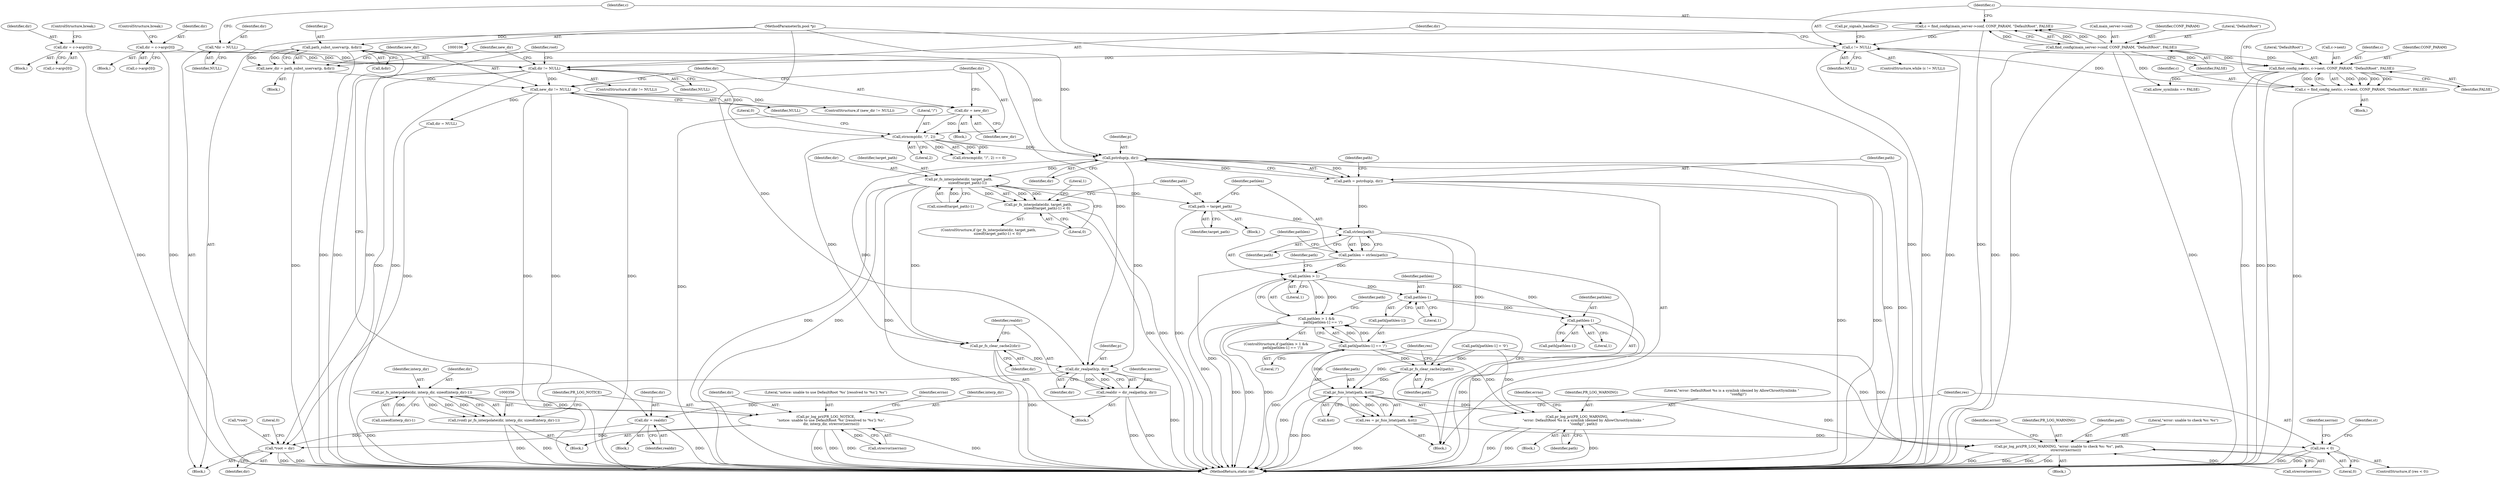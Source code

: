 digraph "1_proftpd_349addc3be4fcdad9bd4ec01ad1ccd916c898ed8@API" {
"1000230" [label="(Call,pstrdup(p, dir))"];
"1000189" [label="(Call,path_subst_uservar(p, &dir))"];
"1000107" [label="(MethodParameterIn,pool *p)"];
"1000203" [label="(Call,strncmp(dir, \"/\", 2))"];
"1000198" [label="(Call,dir = new_dir)"];
"1000194" [label="(Call,new_dir != NULL)"];
"1000187" [label="(Call,new_dir = path_subst_uservar(p, &dir))"];
"1000182" [label="(Call,dir != NULL)"];
"1000116" [label="(Call,*dir = NULL)"];
"1000163" [label="(Call,dir = c->argv[0])"];
"1000142" [label="(Call,dir = c->argv[0])"];
"1000130" [label="(Call,c != NULL)"];
"1000171" [label="(Call,c = find_config_next(c, c->next, CONF_PARAM, \"DefaultRoot\", FALSE))"];
"1000173" [label="(Call,find_config_next(c, c->next, CONF_PARAM, \"DefaultRoot\", FALSE))"];
"1000122" [label="(Call,find_config(main_server->conf, CONF_PARAM, \"DefaultRoot\", FALSE))"];
"1000120" [label="(Call,c = find_config(main_server->conf, CONF_PARAM, \"DefaultRoot\", FALSE))"];
"1000228" [label="(Call,path = pstrdup(p, dir))"];
"1000264" [label="(Call,strlen(path))"];
"1000262" [label="(Call,pathlen = strlen(path))"];
"1000268" [label="(Call,pathlen > 1)"];
"1000267" [label="(Call,pathlen > 1 &&\n            path[pathlen-1] == '/')"];
"1000274" [label="(Call,pathlen-1)"];
"1000282" [label="(Call,pathlen-1)"];
"1000271" [label="(Call,path[pathlen-1] == '/')"];
"1000286" [label="(Call,pr_fs_clear_cache2(path))"];
"1000290" [label="(Call,pr_fsio_lstat(path, &st))"];
"1000288" [label="(Call,res = pr_fsio_lstat(path, &st))"];
"1000295" [label="(Call,res < 0)"];
"1000302" [label="(Call,pr_log_pri(PR_LOG_WARNING, \"error: unable to check %s: %s\", path,\n            strerror(xerrno)))"];
"1000320" [label="(Call,pr_log_pri(PR_LOG_WARNING,\n            \"error: DefaultRoot %s is a symlink (denied by AllowChrootSymlinks \"\n            \"config)\", path))"];
"1000247" [label="(Call,pr_fs_interpolate(dir, target_path,\n                sizeof(target_path)-1))"];
"1000246" [label="(Call,pr_fs_interpolate(dir, target_path,\n                sizeof(target_path)-1) < 0)"];
"1000259" [label="(Call,path = target_path)"];
"1000330" [label="(Call,pr_fs_clear_cache2(dir))"];
"1000335" [label="(Call,dir_realpath(p, dir))"];
"1000333" [label="(Call,realdir = dir_realpath(p, dir))"];
"1000344" [label="(Call,dir = realdir)"];
"1000374" [label="(Call,*root = dir)"];
"1000357" [label="(Call,pr_fs_interpolate(dir, interp_dir, sizeof(interp_dir)-1))"];
"1000355" [label="(Call,(void) pr_fs_interpolate(dir, interp_dir, sizeof(interp_dir)-1))"];
"1000364" [label="(Call,pr_log_pri(PR_LOG_NOTICE,\n          \"notice: unable to use DefaultRoot '%s' [resolved to '%s']: %s\",\n          dir, interp_dir, strerror(xerrno)))"];
"1000292" [label="(Call,&st)"];
"1000182" [label="(Call,dir != NULL)"];
"1000128" [label="(Identifier,FALSE)"];
"1000220" [label="(Call,allow_symlinks == FALSE)"];
"1000258" [label="(Literal,1)"];
"1000232" [label="(Identifier,dir)"];
"1000273" [label="(Identifier,path)"];
"1000270" [label="(Literal,1)"];
"1000380" [label="(MethodReturn,static int)"];
"1000117" [label="(Identifier,dir)"];
"1000141" [label="(Block,)"];
"1000277" [label="(Literal,'/')"];
"1000213" [label="(Block,)"];
"1000118" [label="(Identifier,NULL)"];
"1000271" [label="(Call,path[pathlen-1] == '/')"];
"1000290" [label="(Call,pr_fsio_lstat(path, &st))"];
"1000346" [label="(Identifier,realdir)"];
"1000178" [label="(Identifier,CONF_PARAM)"];
"1000344" [label="(Call,dir = realdir)"];
"1000162" [label="(Block,)"];
"1000265" [label="(Identifier,path)"];
"1000304" [label="(Literal,\"error: unable to check %s: %s\")"];
"1000228" [label="(Call,path = pstrdup(p, dir))"];
"1000275" [label="(Identifier,pathlen)"];
"1000116" [label="(Call,*dir = NULL)"];
"1000195" [label="(Identifier,new_dir)"];
"1000179" [label="(Literal,\"DefaultRoot\")"];
"1000306" [label="(Call,strerror(xerrno))"];
"1000170" [label="(ControlStructure,break;)"];
"1000132" [label="(Identifier,NULL)"];
"1000209" [label="(Call,dir = NULL)"];
"1000379" [label="(Literal,0)"];
"1000236" [label="(Identifier,path)"];
"1000123" [label="(Call,main_server->conf)"];
"1000144" [label="(Call,c->argv[0])"];
"1000325" [label="(Identifier,errno)"];
"1000126" [label="(Identifier,CONF_PARAM)"];
"1000287" [label="(Identifier,path)"];
"1000321" [label="(Identifier,PR_LOG_WARNING)"];
"1000319" [label="(Block,)"];
"1000247" [label="(Call,pr_fs_interpolate(dir, target_path,\n                sizeof(target_path)-1))"];
"1000334" [label="(Identifier,realdir)"];
"1000335" [label="(Call,dir_realpath(p, dir))"];
"1000367" [label="(Identifier,dir)"];
"1000143" [label="(Identifier,dir)"];
"1000291" [label="(Identifier,path)"];
"1000297" [label="(Literal,0)"];
"1000331" [label="(Identifier,dir)"];
"1000206" [label="(Literal,2)"];
"1000205" [label="(Literal,\"/\")"];
"1000248" [label="(Identifier,dir)"];
"1000171" [label="(Call,c = find_config_next(c, c->next, CONF_PARAM, \"DefaultRoot\", FALSE))"];
"1000323" [label="(Identifier,path)"];
"1000189" [label="(Call,path_subst_uservar(p, &dir))"];
"1000120" [label="(Call,c = find_config(main_server->conf, CONF_PARAM, \"DefaultRoot\", FALSE))"];
"1000142" [label="(Call,dir = c->argv[0])"];
"1000164" [label="(Identifier,dir)"];
"1000309" [label="(Identifier,errno)"];
"1000200" [label="(Identifier,new_dir)"];
"1000264" [label="(Call,strlen(path))"];
"1000245" [label="(ControlStructure,if (pr_fs_interpolate(dir, target_path,\n                sizeof(target_path)-1) < 0))"];
"1000375" [label="(Call,*root)"];
"1000149" [label="(ControlStructure,break;)"];
"1000244" [label="(Block,)"];
"1000272" [label="(Call,path[pathlen-1])"];
"1000263" [label="(Identifier,pathlen)"];
"1000365" [label="(Identifier,PR_LOG_NOTICE)"];
"1000288" [label="(Call,res = pr_fsio_lstat(path, &st))"];
"1000343" [label="(Block,)"];
"1000260" [label="(Identifier,path)"];
"1000231" [label="(Identifier,p)"];
"1000296" [label="(Identifier,res)"];
"1000279" [label="(Call,path[pathlen-1] = '\0')"];
"1000348" [label="(Block,)"];
"1000175" [label="(Call,c->next)"];
"1000250" [label="(Call,sizeof(target_path)-1)"];
"1000330" [label="(Call,pr_fs_clear_cache2(dir))"];
"1000345" [label="(Identifier,dir)"];
"1000122" [label="(Call,find_config(main_server->conf, CONF_PARAM, \"DefaultRoot\", FALSE))"];
"1000281" [label="(Identifier,path)"];
"1000294" [label="(ControlStructure,if (res < 0))"];
"1000366" [label="(Literal,\"notice: unable to use DefaultRoot '%s' [resolved to '%s']: %s\")"];
"1000130" [label="(Call,c != NULL)"];
"1000360" [label="(Call,sizeof(interp_dir)-1)"];
"1000372" [label="(Identifier,errno)"];
"1000249" [label="(Identifier,target_path)"];
"1000303" [label="(Identifier,PR_LOG_WARNING)"];
"1000204" [label="(Identifier,dir)"];
"1000110" [label="(Block,)"];
"1000305" [label="(Identifier,path)"];
"1000190" [label="(Identifier,p)"];
"1000359" [label="(Identifier,interp_dir)"];
"1000337" [label="(Identifier,dir)"];
"1000289" [label="(Identifier,res)"];
"1000230" [label="(Call,pstrdup(p, dir))"];
"1000376" [label="(Identifier,root)"];
"1000183" [label="(Identifier,dir)"];
"1000320" [label="(Call,pr_log_pri(PR_LOG_WARNING,\n            \"error: DefaultRoot %s is a symlink (denied by AllowChrootSymlinks \"\n            \"config)\", path))"];
"1000300" [label="(Identifier,xerrno)"];
"1000133" [label="(Block,)"];
"1000131" [label="(Identifier,c)"];
"1000107" [label="(MethodParameterIn,pool *p)"];
"1000127" [label="(Literal,\"DefaultRoot\")"];
"1000282" [label="(Call,pathlen-1)"];
"1000269" [label="(Identifier,pathlen)"];
"1000268" [label="(Call,pathlen > 1)"];
"1000358" [label="(Identifier,dir)"];
"1000283" [label="(Identifier,pathlen)"];
"1000368" [label="(Identifier,interp_dir)"];
"1000134" [label="(Call,pr_signals_handle())"];
"1000274" [label="(Call,pathlen-1)"];
"1000174" [label="(Identifier,c)"];
"1000280" [label="(Call,path[pathlen-1])"];
"1000276" [label="(Literal,1)"];
"1000317" [label="(Identifier,st)"];
"1000336" [label="(Identifier,p)"];
"1000259" [label="(Call,path = target_path)"];
"1000262" [label="(Call,pathlen = strlen(path))"];
"1000121" [label="(Identifier,c)"];
"1000364" [label="(Call,pr_log_pri(PR_LOG_NOTICE,\n          \"notice: unable to use DefaultRoot '%s' [resolved to '%s']: %s\",\n          dir, interp_dir, strerror(xerrno)))"];
"1000254" [label="(Literal,0)"];
"1000369" [label="(Call,strerror(xerrno))"];
"1000197" [label="(Block,)"];
"1000188" [label="(Identifier,new_dir)"];
"1000198" [label="(Call,dir = new_dir)"];
"1000196" [label="(Identifier,NULL)"];
"1000355" [label="(Call,(void) pr_fs_interpolate(dir, interp_dir, sizeof(interp_dir)-1))"];
"1000374" [label="(Call,*root = dir)"];
"1000267" [label="(Call,pathlen > 1 &&\n            path[pathlen-1] == '/')"];
"1000246" [label="(Call,pr_fs_interpolate(dir, target_path,\n                sizeof(target_path)-1) < 0)"];
"1000191" [label="(Call,&dir)"];
"1000223" [label="(Block,)"];
"1000194" [label="(Call,new_dir != NULL)"];
"1000180" [label="(Identifier,FALSE)"];
"1000284" [label="(Literal,1)"];
"1000295" [label="(Call,res < 0)"];
"1000165" [label="(Call,c->argv[0])"];
"1000286" [label="(Call,pr_fs_clear_cache2(path))"];
"1000184" [label="(Identifier,NULL)"];
"1000203" [label="(Call,strncmp(dir, \"/\", 2))"];
"1000298" [label="(Block,)"];
"1000129" [label="(ControlStructure,while (c != NULL))"];
"1000229" [label="(Identifier,path)"];
"1000266" [label="(ControlStructure,if (pathlen > 1 &&\n            path[pathlen-1] == '/'))"];
"1000207" [label="(Literal,0)"];
"1000187" [label="(Call,new_dir = path_subst_uservar(p, &dir))"];
"1000377" [label="(Identifier,dir)"];
"1000163" [label="(Call,dir = c->argv[0])"];
"1000322" [label="(Literal,\"error: DefaultRoot %s is a symlink (denied by AllowChrootSymlinks \"\n            \"config)\")"];
"1000202" [label="(Call,strncmp(dir, \"/\", 2) == 0)"];
"1000261" [label="(Identifier,target_path)"];
"1000357" [label="(Call,pr_fs_interpolate(dir, interp_dir, sizeof(interp_dir)-1))"];
"1000173" [label="(Call,find_config_next(c, c->next, CONF_PARAM, \"DefaultRoot\", FALSE))"];
"1000333" [label="(Call,realdir = dir_realpath(p, dir))"];
"1000339" [label="(Identifier,xerrno)"];
"1000172" [label="(Identifier,c)"];
"1000185" [label="(Block,)"];
"1000199" [label="(Identifier,dir)"];
"1000193" [label="(ControlStructure,if (new_dir != NULL))"];
"1000302" [label="(Call,pr_log_pri(PR_LOG_WARNING, \"error: unable to check %s: %s\", path,\n            strerror(xerrno)))"];
"1000181" [label="(ControlStructure,if (dir != NULL))"];
"1000230" -> "1000228"  [label="AST: "];
"1000230" -> "1000232"  [label="CFG: "];
"1000231" -> "1000230"  [label="AST: "];
"1000232" -> "1000230"  [label="AST: "];
"1000228" -> "1000230"  [label="CFG: "];
"1000230" -> "1000380"  [label="DDG: "];
"1000230" -> "1000380"  [label="DDG: "];
"1000230" -> "1000228"  [label="DDG: "];
"1000230" -> "1000228"  [label="DDG: "];
"1000189" -> "1000230"  [label="DDG: "];
"1000107" -> "1000230"  [label="DDG: "];
"1000203" -> "1000230"  [label="DDG: "];
"1000230" -> "1000247"  [label="DDG: "];
"1000230" -> "1000330"  [label="DDG: "];
"1000230" -> "1000335"  [label="DDG: "];
"1000189" -> "1000187"  [label="AST: "];
"1000189" -> "1000191"  [label="CFG: "];
"1000190" -> "1000189"  [label="AST: "];
"1000191" -> "1000189"  [label="AST: "];
"1000187" -> "1000189"  [label="CFG: "];
"1000189" -> "1000380"  [label="DDG: "];
"1000189" -> "1000380"  [label="DDG: "];
"1000189" -> "1000187"  [label="DDG: "];
"1000189" -> "1000187"  [label="DDG: "];
"1000107" -> "1000189"  [label="DDG: "];
"1000189" -> "1000335"  [label="DDG: "];
"1000107" -> "1000106"  [label="AST: "];
"1000107" -> "1000380"  [label="DDG: "];
"1000107" -> "1000335"  [label="DDG: "];
"1000203" -> "1000202"  [label="AST: "];
"1000203" -> "1000206"  [label="CFG: "];
"1000204" -> "1000203"  [label="AST: "];
"1000205" -> "1000203"  [label="AST: "];
"1000206" -> "1000203"  [label="AST: "];
"1000207" -> "1000203"  [label="CFG: "];
"1000203" -> "1000202"  [label="DDG: "];
"1000203" -> "1000202"  [label="DDG: "];
"1000203" -> "1000202"  [label="DDG: "];
"1000198" -> "1000203"  [label="DDG: "];
"1000182" -> "1000203"  [label="DDG: "];
"1000203" -> "1000330"  [label="DDG: "];
"1000198" -> "1000197"  [label="AST: "];
"1000198" -> "1000200"  [label="CFG: "];
"1000199" -> "1000198"  [label="AST: "];
"1000200" -> "1000198"  [label="AST: "];
"1000204" -> "1000198"  [label="CFG: "];
"1000198" -> "1000380"  [label="DDG: "];
"1000194" -> "1000198"  [label="DDG: "];
"1000194" -> "1000193"  [label="AST: "];
"1000194" -> "1000196"  [label="CFG: "];
"1000195" -> "1000194"  [label="AST: "];
"1000196" -> "1000194"  [label="AST: "];
"1000199" -> "1000194"  [label="CFG: "];
"1000204" -> "1000194"  [label="CFG: "];
"1000194" -> "1000380"  [label="DDG: "];
"1000194" -> "1000380"  [label="DDG: "];
"1000194" -> "1000380"  [label="DDG: "];
"1000187" -> "1000194"  [label="DDG: "];
"1000182" -> "1000194"  [label="DDG: "];
"1000194" -> "1000209"  [label="DDG: "];
"1000187" -> "1000185"  [label="AST: "];
"1000188" -> "1000187"  [label="AST: "];
"1000195" -> "1000187"  [label="CFG: "];
"1000187" -> "1000380"  [label="DDG: "];
"1000182" -> "1000181"  [label="AST: "];
"1000182" -> "1000184"  [label="CFG: "];
"1000183" -> "1000182"  [label="AST: "];
"1000184" -> "1000182"  [label="AST: "];
"1000188" -> "1000182"  [label="CFG: "];
"1000376" -> "1000182"  [label="CFG: "];
"1000182" -> "1000380"  [label="DDG: "];
"1000182" -> "1000380"  [label="DDG: "];
"1000116" -> "1000182"  [label="DDG: "];
"1000163" -> "1000182"  [label="DDG: "];
"1000142" -> "1000182"  [label="DDG: "];
"1000130" -> "1000182"  [label="DDG: "];
"1000182" -> "1000374"  [label="DDG: "];
"1000116" -> "1000110"  [label="AST: "];
"1000116" -> "1000118"  [label="CFG: "];
"1000117" -> "1000116"  [label="AST: "];
"1000118" -> "1000116"  [label="AST: "];
"1000121" -> "1000116"  [label="CFG: "];
"1000163" -> "1000162"  [label="AST: "];
"1000163" -> "1000165"  [label="CFG: "];
"1000164" -> "1000163"  [label="AST: "];
"1000165" -> "1000163"  [label="AST: "];
"1000170" -> "1000163"  [label="CFG: "];
"1000163" -> "1000380"  [label="DDG: "];
"1000142" -> "1000141"  [label="AST: "];
"1000142" -> "1000144"  [label="CFG: "];
"1000143" -> "1000142"  [label="AST: "];
"1000144" -> "1000142"  [label="AST: "];
"1000149" -> "1000142"  [label="CFG: "];
"1000142" -> "1000380"  [label="DDG: "];
"1000130" -> "1000129"  [label="AST: "];
"1000130" -> "1000132"  [label="CFG: "];
"1000131" -> "1000130"  [label="AST: "];
"1000132" -> "1000130"  [label="AST: "];
"1000134" -> "1000130"  [label="CFG: "];
"1000183" -> "1000130"  [label="CFG: "];
"1000130" -> "1000380"  [label="DDG: "];
"1000130" -> "1000380"  [label="DDG: "];
"1000171" -> "1000130"  [label="DDG: "];
"1000120" -> "1000130"  [label="DDG: "];
"1000130" -> "1000173"  [label="DDG: "];
"1000171" -> "1000133"  [label="AST: "];
"1000171" -> "1000173"  [label="CFG: "];
"1000172" -> "1000171"  [label="AST: "];
"1000173" -> "1000171"  [label="AST: "];
"1000131" -> "1000171"  [label="CFG: "];
"1000171" -> "1000380"  [label="DDG: "];
"1000173" -> "1000171"  [label="DDG: "];
"1000173" -> "1000171"  [label="DDG: "];
"1000173" -> "1000171"  [label="DDG: "];
"1000173" -> "1000171"  [label="DDG: "];
"1000173" -> "1000171"  [label="DDG: "];
"1000173" -> "1000180"  [label="CFG: "];
"1000174" -> "1000173"  [label="AST: "];
"1000175" -> "1000173"  [label="AST: "];
"1000178" -> "1000173"  [label="AST: "];
"1000179" -> "1000173"  [label="AST: "];
"1000180" -> "1000173"  [label="AST: "];
"1000173" -> "1000380"  [label="DDG: "];
"1000173" -> "1000380"  [label="DDG: "];
"1000173" -> "1000380"  [label="DDG: "];
"1000122" -> "1000173"  [label="DDG: "];
"1000122" -> "1000173"  [label="DDG: "];
"1000173" -> "1000220"  [label="DDG: "];
"1000122" -> "1000120"  [label="AST: "];
"1000122" -> "1000128"  [label="CFG: "];
"1000123" -> "1000122"  [label="AST: "];
"1000126" -> "1000122"  [label="AST: "];
"1000127" -> "1000122"  [label="AST: "];
"1000128" -> "1000122"  [label="AST: "];
"1000120" -> "1000122"  [label="CFG: "];
"1000122" -> "1000380"  [label="DDG: "];
"1000122" -> "1000380"  [label="DDG: "];
"1000122" -> "1000380"  [label="DDG: "];
"1000122" -> "1000120"  [label="DDG: "];
"1000122" -> "1000120"  [label="DDG: "];
"1000122" -> "1000120"  [label="DDG: "];
"1000122" -> "1000120"  [label="DDG: "];
"1000122" -> "1000220"  [label="DDG: "];
"1000120" -> "1000110"  [label="AST: "];
"1000121" -> "1000120"  [label="AST: "];
"1000131" -> "1000120"  [label="CFG: "];
"1000120" -> "1000380"  [label="DDG: "];
"1000228" -> "1000223"  [label="AST: "];
"1000229" -> "1000228"  [label="AST: "];
"1000236" -> "1000228"  [label="CFG: "];
"1000228" -> "1000380"  [label="DDG: "];
"1000228" -> "1000380"  [label="DDG: "];
"1000228" -> "1000264"  [label="DDG: "];
"1000264" -> "1000262"  [label="AST: "];
"1000264" -> "1000265"  [label="CFG: "];
"1000265" -> "1000264"  [label="AST: "];
"1000262" -> "1000264"  [label="CFG: "];
"1000264" -> "1000262"  [label="DDG: "];
"1000259" -> "1000264"  [label="DDG: "];
"1000264" -> "1000271"  [label="DDG: "];
"1000264" -> "1000286"  [label="DDG: "];
"1000262" -> "1000223"  [label="AST: "];
"1000263" -> "1000262"  [label="AST: "];
"1000269" -> "1000262"  [label="CFG: "];
"1000262" -> "1000380"  [label="DDG: "];
"1000262" -> "1000268"  [label="DDG: "];
"1000268" -> "1000267"  [label="AST: "];
"1000268" -> "1000270"  [label="CFG: "];
"1000269" -> "1000268"  [label="AST: "];
"1000270" -> "1000268"  [label="AST: "];
"1000273" -> "1000268"  [label="CFG: "];
"1000267" -> "1000268"  [label="CFG: "];
"1000268" -> "1000380"  [label="DDG: "];
"1000268" -> "1000267"  [label="DDG: "];
"1000268" -> "1000267"  [label="DDG: "];
"1000268" -> "1000274"  [label="DDG: "];
"1000268" -> "1000282"  [label="DDG: "];
"1000267" -> "1000266"  [label="AST: "];
"1000267" -> "1000271"  [label="CFG: "];
"1000271" -> "1000267"  [label="AST: "];
"1000281" -> "1000267"  [label="CFG: "];
"1000287" -> "1000267"  [label="CFG: "];
"1000267" -> "1000380"  [label="DDG: "];
"1000267" -> "1000380"  [label="DDG: "];
"1000267" -> "1000380"  [label="DDG: "];
"1000271" -> "1000267"  [label="DDG: "];
"1000271" -> "1000267"  [label="DDG: "];
"1000274" -> "1000272"  [label="AST: "];
"1000274" -> "1000276"  [label="CFG: "];
"1000275" -> "1000274"  [label="AST: "];
"1000276" -> "1000274"  [label="AST: "];
"1000272" -> "1000274"  [label="CFG: "];
"1000274" -> "1000380"  [label="DDG: "];
"1000274" -> "1000282"  [label="DDG: "];
"1000282" -> "1000280"  [label="AST: "];
"1000282" -> "1000284"  [label="CFG: "];
"1000283" -> "1000282"  [label="AST: "];
"1000284" -> "1000282"  [label="AST: "];
"1000280" -> "1000282"  [label="CFG: "];
"1000282" -> "1000380"  [label="DDG: "];
"1000271" -> "1000277"  [label="CFG: "];
"1000272" -> "1000271"  [label="AST: "];
"1000277" -> "1000271"  [label="AST: "];
"1000271" -> "1000380"  [label="DDG: "];
"1000271" -> "1000286"  [label="DDG: "];
"1000271" -> "1000290"  [label="DDG: "];
"1000271" -> "1000302"  [label="DDG: "];
"1000271" -> "1000320"  [label="DDG: "];
"1000286" -> "1000223"  [label="AST: "];
"1000286" -> "1000287"  [label="CFG: "];
"1000287" -> "1000286"  [label="AST: "];
"1000289" -> "1000286"  [label="CFG: "];
"1000286" -> "1000380"  [label="DDG: "];
"1000279" -> "1000286"  [label="DDG: "];
"1000286" -> "1000290"  [label="DDG: "];
"1000290" -> "1000288"  [label="AST: "];
"1000290" -> "1000292"  [label="CFG: "];
"1000291" -> "1000290"  [label="AST: "];
"1000292" -> "1000290"  [label="AST: "];
"1000288" -> "1000290"  [label="CFG: "];
"1000290" -> "1000380"  [label="DDG: "];
"1000290" -> "1000380"  [label="DDG: "];
"1000290" -> "1000288"  [label="DDG: "];
"1000290" -> "1000288"  [label="DDG: "];
"1000279" -> "1000290"  [label="DDG: "];
"1000290" -> "1000302"  [label="DDG: "];
"1000290" -> "1000320"  [label="DDG: "];
"1000288" -> "1000223"  [label="AST: "];
"1000289" -> "1000288"  [label="AST: "];
"1000296" -> "1000288"  [label="CFG: "];
"1000288" -> "1000380"  [label="DDG: "];
"1000288" -> "1000295"  [label="DDG: "];
"1000295" -> "1000294"  [label="AST: "];
"1000295" -> "1000297"  [label="CFG: "];
"1000296" -> "1000295"  [label="AST: "];
"1000297" -> "1000295"  [label="AST: "];
"1000300" -> "1000295"  [label="CFG: "];
"1000317" -> "1000295"  [label="CFG: "];
"1000295" -> "1000380"  [label="DDG: "];
"1000295" -> "1000380"  [label="DDG: "];
"1000302" -> "1000298"  [label="AST: "];
"1000302" -> "1000306"  [label="CFG: "];
"1000303" -> "1000302"  [label="AST: "];
"1000304" -> "1000302"  [label="AST: "];
"1000305" -> "1000302"  [label="AST: "];
"1000306" -> "1000302"  [label="AST: "];
"1000309" -> "1000302"  [label="CFG: "];
"1000302" -> "1000380"  [label="DDG: "];
"1000302" -> "1000380"  [label="DDG: "];
"1000302" -> "1000380"  [label="DDG: "];
"1000302" -> "1000380"  [label="DDG: "];
"1000279" -> "1000302"  [label="DDG: "];
"1000306" -> "1000302"  [label="DDG: "];
"1000320" -> "1000319"  [label="AST: "];
"1000320" -> "1000323"  [label="CFG: "];
"1000321" -> "1000320"  [label="AST: "];
"1000322" -> "1000320"  [label="AST: "];
"1000323" -> "1000320"  [label="AST: "];
"1000325" -> "1000320"  [label="CFG: "];
"1000320" -> "1000380"  [label="DDG: "];
"1000320" -> "1000380"  [label="DDG: "];
"1000320" -> "1000380"  [label="DDG: "];
"1000279" -> "1000320"  [label="DDG: "];
"1000247" -> "1000246"  [label="AST: "];
"1000247" -> "1000250"  [label="CFG: "];
"1000248" -> "1000247"  [label="AST: "];
"1000249" -> "1000247"  [label="AST: "];
"1000250" -> "1000247"  [label="AST: "];
"1000254" -> "1000247"  [label="CFG: "];
"1000247" -> "1000380"  [label="DDG: "];
"1000247" -> "1000380"  [label="DDG: "];
"1000247" -> "1000380"  [label="DDG: "];
"1000247" -> "1000246"  [label="DDG: "];
"1000247" -> "1000246"  [label="DDG: "];
"1000247" -> "1000246"  [label="DDG: "];
"1000250" -> "1000247"  [label="DDG: "];
"1000247" -> "1000259"  [label="DDG: "];
"1000247" -> "1000330"  [label="DDG: "];
"1000246" -> "1000245"  [label="AST: "];
"1000246" -> "1000254"  [label="CFG: "];
"1000254" -> "1000246"  [label="AST: "];
"1000258" -> "1000246"  [label="CFG: "];
"1000260" -> "1000246"  [label="CFG: "];
"1000246" -> "1000380"  [label="DDG: "];
"1000246" -> "1000380"  [label="DDG: "];
"1000259" -> "1000244"  [label="AST: "];
"1000259" -> "1000261"  [label="CFG: "];
"1000260" -> "1000259"  [label="AST: "];
"1000261" -> "1000259"  [label="AST: "];
"1000263" -> "1000259"  [label="CFG: "];
"1000259" -> "1000380"  [label="DDG: "];
"1000330" -> "1000213"  [label="AST: "];
"1000330" -> "1000331"  [label="CFG: "];
"1000331" -> "1000330"  [label="AST: "];
"1000334" -> "1000330"  [label="CFG: "];
"1000330" -> "1000380"  [label="DDG: "];
"1000330" -> "1000335"  [label="DDG: "];
"1000335" -> "1000333"  [label="AST: "];
"1000335" -> "1000337"  [label="CFG: "];
"1000336" -> "1000335"  [label="AST: "];
"1000337" -> "1000335"  [label="AST: "];
"1000333" -> "1000335"  [label="CFG: "];
"1000335" -> "1000380"  [label="DDG: "];
"1000335" -> "1000333"  [label="DDG: "];
"1000335" -> "1000333"  [label="DDG: "];
"1000335" -> "1000357"  [label="DDG: "];
"1000333" -> "1000213"  [label="AST: "];
"1000334" -> "1000333"  [label="AST: "];
"1000339" -> "1000333"  [label="CFG: "];
"1000333" -> "1000380"  [label="DDG: "];
"1000333" -> "1000380"  [label="DDG: "];
"1000333" -> "1000344"  [label="DDG: "];
"1000344" -> "1000343"  [label="AST: "];
"1000344" -> "1000346"  [label="CFG: "];
"1000345" -> "1000344"  [label="AST: "];
"1000346" -> "1000344"  [label="AST: "];
"1000376" -> "1000344"  [label="CFG: "];
"1000344" -> "1000380"  [label="DDG: "];
"1000344" -> "1000374"  [label="DDG: "];
"1000374" -> "1000110"  [label="AST: "];
"1000374" -> "1000377"  [label="CFG: "];
"1000375" -> "1000374"  [label="AST: "];
"1000377" -> "1000374"  [label="AST: "];
"1000379" -> "1000374"  [label="CFG: "];
"1000374" -> "1000380"  [label="DDG: "];
"1000374" -> "1000380"  [label="DDG: "];
"1000209" -> "1000374"  [label="DDG: "];
"1000364" -> "1000374"  [label="DDG: "];
"1000357" -> "1000355"  [label="AST: "];
"1000357" -> "1000360"  [label="CFG: "];
"1000358" -> "1000357"  [label="AST: "];
"1000359" -> "1000357"  [label="AST: "];
"1000360" -> "1000357"  [label="AST: "];
"1000355" -> "1000357"  [label="CFG: "];
"1000357" -> "1000380"  [label="DDG: "];
"1000357" -> "1000355"  [label="DDG: "];
"1000357" -> "1000355"  [label="DDG: "];
"1000357" -> "1000355"  [label="DDG: "];
"1000360" -> "1000357"  [label="DDG: "];
"1000357" -> "1000364"  [label="DDG: "];
"1000357" -> "1000364"  [label="DDG: "];
"1000355" -> "1000348"  [label="AST: "];
"1000356" -> "1000355"  [label="AST: "];
"1000365" -> "1000355"  [label="CFG: "];
"1000355" -> "1000380"  [label="DDG: "];
"1000355" -> "1000380"  [label="DDG: "];
"1000364" -> "1000348"  [label="AST: "];
"1000364" -> "1000369"  [label="CFG: "];
"1000365" -> "1000364"  [label="AST: "];
"1000366" -> "1000364"  [label="AST: "];
"1000367" -> "1000364"  [label="AST: "];
"1000368" -> "1000364"  [label="AST: "];
"1000369" -> "1000364"  [label="AST: "];
"1000372" -> "1000364"  [label="CFG: "];
"1000364" -> "1000380"  [label="DDG: "];
"1000364" -> "1000380"  [label="DDG: "];
"1000364" -> "1000380"  [label="DDG: "];
"1000364" -> "1000380"  [label="DDG: "];
"1000369" -> "1000364"  [label="DDG: "];
}
